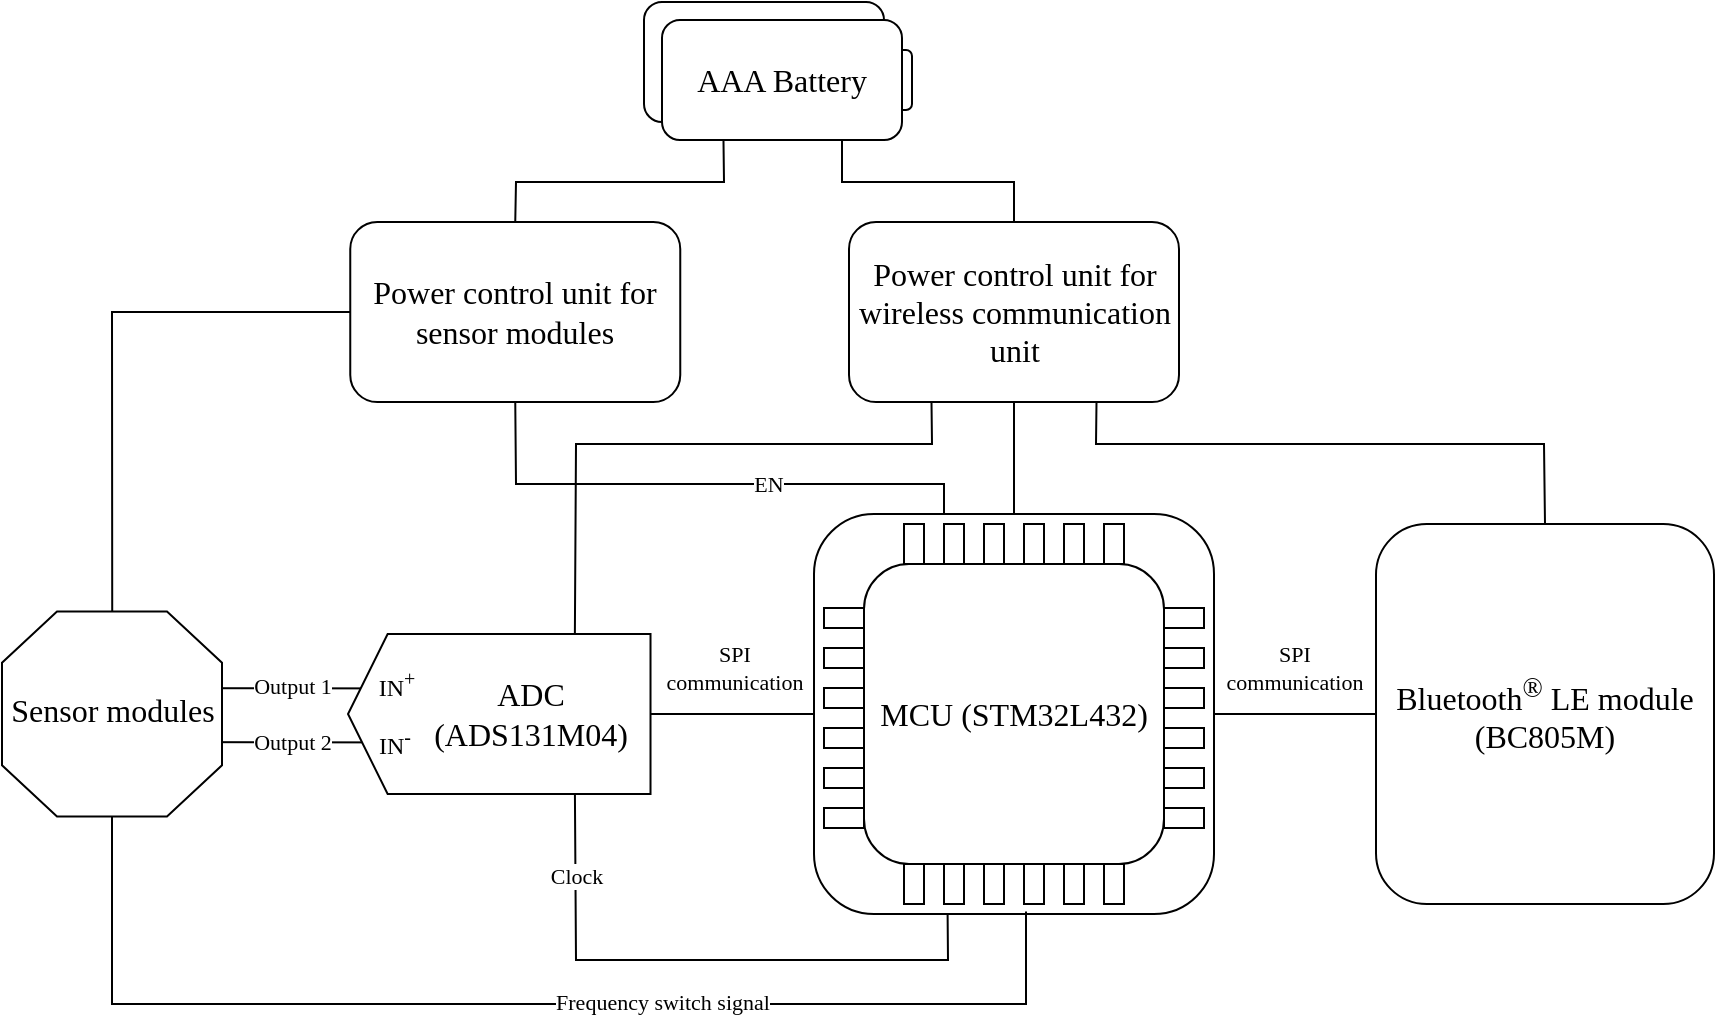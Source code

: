 <mxfile version="22.1.21" type="github">
  <diagram name="ページ1" id="stMijJPVbrqFQnEYRdUH">
    <mxGraphModel dx="1501" dy="1201" grid="1" gridSize="10" guides="1" tooltips="1" connect="1" arrows="1" fold="1" page="0" pageScale="1" pageWidth="827" pageHeight="1169" math="0" shadow="0">
      <root>
        <mxCell id="0" />
        <mxCell id="1" parent="0" />
        <mxCell id="K_4xKni-XRwyty3c8B5O-7" value="&lt;div style=&quot;font-size: 16px;&quot;&gt;&lt;font face=&quot;Times New Roman&quot; style=&quot;font-size: 16px;&quot;&gt;Power control unit for&lt;/font&gt;&lt;/div&gt;&lt;div style=&quot;font-size: 16px;&quot;&gt;&lt;font face=&quot;Times New Roman&quot; style=&quot;font-size: 16px;&quot;&gt;&lt;font style=&quot;font-size: 16px;&quot;&gt;wireless communication unit&lt;/font&gt;&lt;/font&gt;&lt;font face=&quot;UYQuwq_nZaDoub0qu4J1&quot; style=&quot;font-size: 16px;&quot;&gt;&lt;br&gt;&lt;/font&gt;&lt;/div&gt;" style="rounded=1;whiteSpace=wrap;html=1;" parent="1" vertex="1">
          <mxGeometry x="72.5" y="-81" width="165" height="90" as="geometry" />
        </mxCell>
        <mxCell id="K_4xKni-XRwyty3c8B5O-9" value="&lt;font style=&quot;font-size: 16px;&quot;&gt;Bluetooth&lt;sup&gt;®&lt;/sup&gt; LE module (BC805M)&lt;/font&gt;" style="rounded=1;whiteSpace=wrap;html=1;fontFamily=Times New Roman;" parent="1" vertex="1">
          <mxGeometry x="336" y="70" width="169" height="190" as="geometry" />
        </mxCell>
        <mxCell id="K_4xKni-XRwyty3c8B5O-72" value="" style="endArrow=none;html=1;rounded=0;exitX=0.5;exitY=0;exitDx=0;exitDy=0;entryX=0.5;entryY=1;entryDx=0;entryDy=0;" parent="1" source="K_4xKni-XRwyty3c8B5O-71" target="K_4xKni-XRwyty3c8B5O-7" edge="1">
          <mxGeometry width="50" height="50" relative="1" as="geometry">
            <mxPoint x="100" y="30" as="sourcePoint" />
            <mxPoint x="190" y="-10" as="targetPoint" />
          </mxGeometry>
        </mxCell>
        <mxCell id="K_4xKni-XRwyty3c8B5O-74" value="" style="endArrow=none;html=1;rounded=0;entryX=0.5;entryY=1;entryDx=0;entryDy=0;" parent="1" target="K_4xKni-XRwyty3c8B5O-8" edge="1">
          <mxGeometry width="50" height="50" relative="1" as="geometry">
            <mxPoint x="120" y="70" as="sourcePoint" />
            <mxPoint x="-240" y="-70" as="targetPoint" />
            <Array as="points">
              <mxPoint x="120" y="50" />
              <mxPoint x="-94" y="50" />
            </Array>
          </mxGeometry>
        </mxCell>
        <mxCell id="K_4xKni-XRwyty3c8B5O-76" value="&lt;font face=&quot;Times New Roman&quot;&gt;EN&lt;/font&gt;" style="edgeLabel;html=1;align=center;verticalAlign=middle;resizable=0;points=[];" parent="K_4xKni-XRwyty3c8B5O-74" vertex="1" connectable="0">
          <mxGeometry x="0.473" y="-3" relative="1" as="geometry">
            <mxPoint x="94" y="3" as="offset" />
          </mxGeometry>
        </mxCell>
        <mxCell id="K_4xKni-XRwyty3c8B5O-75" value="" style="group" parent="1" vertex="1" connectable="0">
          <mxGeometry x="55" y="65" width="200" height="200" as="geometry" />
        </mxCell>
        <mxCell id="K_4xKni-XRwyty3c8B5O-71" value="" style="rounded=1;whiteSpace=wrap;html=1;container=0;" parent="K_4xKni-XRwyty3c8B5O-75" vertex="1">
          <mxGeometry width="200" height="200" as="geometry" />
        </mxCell>
        <mxCell id="K_4xKni-XRwyty3c8B5O-6" value="&lt;font style=&quot;font-size: 16px;&quot;&gt;MCU (STM32L432)&lt;/font&gt;" style="rounded=1;whiteSpace=wrap;html=1;fontFamily=Times New Roman;container=0;" parent="K_4xKni-XRwyty3c8B5O-75" vertex="1">
          <mxGeometry x="25" y="25" width="150" height="150" as="geometry" />
        </mxCell>
        <mxCell id="K_4xKni-XRwyty3c8B5O-40" value="" style="rounded=0;whiteSpace=wrap;html=1;container=0;rotation=-90;" parent="K_4xKni-XRwyty3c8B5O-75" vertex="1">
          <mxGeometry x="180" y="82" width="10" height="20" as="geometry" />
        </mxCell>
        <mxCell id="K_4xKni-XRwyty3c8B5O-41" value="" style="rounded=0;whiteSpace=wrap;html=1;container=0;rotation=-90;" parent="K_4xKni-XRwyty3c8B5O-75" vertex="1">
          <mxGeometry x="180" y="62" width="10" height="20" as="geometry" />
        </mxCell>
        <mxCell id="K_4xKni-XRwyty3c8B5O-42" value="" style="rounded=0;whiteSpace=wrap;html=1;container=0;rotation=-90;" parent="K_4xKni-XRwyty3c8B5O-75" vertex="1">
          <mxGeometry x="180" y="42" width="10" height="20" as="geometry" />
        </mxCell>
        <mxCell id="K_4xKni-XRwyty3c8B5O-43" value="" style="rounded=0;whiteSpace=wrap;html=1;container=0;rotation=-90;" parent="K_4xKni-XRwyty3c8B5O-75" vertex="1">
          <mxGeometry x="180" y="122" width="10" height="20" as="geometry" />
        </mxCell>
        <mxCell id="K_4xKni-XRwyty3c8B5O-44" value="" style="rounded=0;whiteSpace=wrap;html=1;container=0;rotation=-90;" parent="K_4xKni-XRwyty3c8B5O-75" vertex="1">
          <mxGeometry x="180" y="102" width="10" height="20" as="geometry" />
        </mxCell>
        <mxCell id="K_4xKni-XRwyty3c8B5O-45" value="" style="rounded=0;whiteSpace=wrap;html=1;container=0;rotation=-90;" parent="K_4xKni-XRwyty3c8B5O-75" vertex="1">
          <mxGeometry x="180" y="142" width="10" height="20" as="geometry" />
        </mxCell>
        <mxCell id="K_4xKni-XRwyty3c8B5O-21" value="" style="rounded=0;whiteSpace=wrap;html=1;container=0;" parent="K_4xKni-XRwyty3c8B5O-75" vertex="1">
          <mxGeometry x="105" y="5" width="10" height="20" as="geometry" />
        </mxCell>
        <mxCell id="K_4xKni-XRwyty3c8B5O-22" value="" style="rounded=0;whiteSpace=wrap;html=1;container=0;" parent="K_4xKni-XRwyty3c8B5O-75" vertex="1">
          <mxGeometry x="125" y="5" width="10" height="20" as="geometry" />
        </mxCell>
        <mxCell id="K_4xKni-XRwyty3c8B5O-23" value="" style="rounded=0;whiteSpace=wrap;html=1;container=0;" parent="K_4xKni-XRwyty3c8B5O-75" vertex="1">
          <mxGeometry x="145" y="5" width="10" height="20" as="geometry" />
        </mxCell>
        <mxCell id="K_4xKni-XRwyty3c8B5O-24" value="" style="rounded=0;whiteSpace=wrap;html=1;container=0;" parent="K_4xKni-XRwyty3c8B5O-75" vertex="1">
          <mxGeometry x="65" y="5" width="10" height="20" as="geometry" />
        </mxCell>
        <mxCell id="K_4xKni-XRwyty3c8B5O-25" value="" style="rounded=0;whiteSpace=wrap;html=1;container=0;" parent="K_4xKni-XRwyty3c8B5O-75" vertex="1">
          <mxGeometry x="85" y="5" width="10" height="20" as="geometry" />
        </mxCell>
        <mxCell id="K_4xKni-XRwyty3c8B5O-27" value="" style="rounded=0;whiteSpace=wrap;html=1;container=0;" parent="K_4xKni-XRwyty3c8B5O-75" vertex="1">
          <mxGeometry x="45" y="5" width="10" height="20" as="geometry" />
        </mxCell>
        <mxCell id="K_4xKni-XRwyty3c8B5O-57" value="" style="rounded=0;whiteSpace=wrap;html=1;container=0;rotation=-90;" parent="K_4xKni-XRwyty3c8B5O-75" vertex="1">
          <mxGeometry x="10" y="82" width="10" height="20" as="geometry" />
        </mxCell>
        <mxCell id="K_4xKni-XRwyty3c8B5O-58" value="" style="rounded=0;whiteSpace=wrap;html=1;container=0;rotation=-90;" parent="K_4xKni-XRwyty3c8B5O-75" vertex="1">
          <mxGeometry x="10" y="62" width="10" height="20" as="geometry" />
        </mxCell>
        <mxCell id="K_4xKni-XRwyty3c8B5O-59" value="" style="rounded=0;whiteSpace=wrap;html=1;container=0;rotation=-90;" parent="K_4xKni-XRwyty3c8B5O-75" vertex="1">
          <mxGeometry x="10" y="42" width="10" height="20" as="geometry" />
        </mxCell>
        <mxCell id="K_4xKni-XRwyty3c8B5O-60" value="" style="rounded=0;whiteSpace=wrap;html=1;container=0;rotation=-90;" parent="K_4xKni-XRwyty3c8B5O-75" vertex="1">
          <mxGeometry x="10" y="122" width="10" height="20" as="geometry" />
        </mxCell>
        <mxCell id="K_4xKni-XRwyty3c8B5O-61" value="" style="rounded=0;whiteSpace=wrap;html=1;container=0;rotation=-90;" parent="K_4xKni-XRwyty3c8B5O-75" vertex="1">
          <mxGeometry x="10" y="102" width="10" height="20" as="geometry" />
        </mxCell>
        <mxCell id="K_4xKni-XRwyty3c8B5O-62" value="" style="rounded=0;whiteSpace=wrap;html=1;container=0;rotation=-90;" parent="K_4xKni-XRwyty3c8B5O-75" vertex="1">
          <mxGeometry x="10" y="142" width="10" height="20" as="geometry" />
        </mxCell>
        <mxCell id="K_4xKni-XRwyty3c8B5O-64" value="" style="rounded=0;whiteSpace=wrap;html=1;container=0;" parent="K_4xKni-XRwyty3c8B5O-75" vertex="1">
          <mxGeometry x="105" y="175" width="10" height="20" as="geometry" />
        </mxCell>
        <mxCell id="K_4xKni-XRwyty3c8B5O-65" value="" style="rounded=0;whiteSpace=wrap;html=1;container=0;" parent="K_4xKni-XRwyty3c8B5O-75" vertex="1">
          <mxGeometry x="125" y="175" width="10" height="20" as="geometry" />
        </mxCell>
        <mxCell id="K_4xKni-XRwyty3c8B5O-66" value="" style="rounded=0;whiteSpace=wrap;html=1;container=0;" parent="K_4xKni-XRwyty3c8B5O-75" vertex="1">
          <mxGeometry x="145" y="175" width="10" height="20" as="geometry" />
        </mxCell>
        <mxCell id="K_4xKni-XRwyty3c8B5O-67" value="" style="rounded=0;whiteSpace=wrap;html=1;container=0;" parent="K_4xKni-XRwyty3c8B5O-75" vertex="1">
          <mxGeometry x="65" y="175" width="10" height="20" as="geometry" />
        </mxCell>
        <mxCell id="K_4xKni-XRwyty3c8B5O-68" value="" style="rounded=0;whiteSpace=wrap;html=1;container=0;" parent="K_4xKni-XRwyty3c8B5O-75" vertex="1">
          <mxGeometry x="85" y="175" width="10" height="20" as="geometry" />
        </mxCell>
        <mxCell id="K_4xKni-XRwyty3c8B5O-69" value="" style="rounded=0;whiteSpace=wrap;html=1;container=0;" parent="K_4xKni-XRwyty3c8B5O-75" vertex="1">
          <mxGeometry x="45" y="175" width="10" height="20" as="geometry" />
        </mxCell>
        <mxCell id="K_4xKni-XRwyty3c8B5O-78" value="" style="endArrow=none;html=1;rounded=0;exitX=0;exitY=0.25;exitDx=0;exitDy=0;entryX=0.25;entryY=1;entryDx=0;entryDy=0;" parent="1" source="K_4xKni-XRwyty3c8B5O-11" target="K_4xKni-XRwyty3c8B5O-7" edge="1">
          <mxGeometry width="50" height="50" relative="1" as="geometry">
            <mxPoint x="105" y="-20" as="sourcePoint" />
            <mxPoint x="150" y="-30" as="targetPoint" />
            <Array as="points">
              <mxPoint x="-64" y="30" />
              <mxPoint x="114" y="30" />
            </Array>
          </mxGeometry>
        </mxCell>
        <mxCell id="K_4xKni-XRwyty3c8B5O-8" value="&lt;div style=&quot;font-size: 16px;&quot;&gt;&lt;font face=&quot;Times New Roman&quot; style=&quot;font-size: 16px;&quot;&gt;Power control unit for&lt;/font&gt;&lt;/div&gt;&lt;div style=&quot;font-size: 16px;&quot;&gt;&lt;font face=&quot;Times New Roman&quot; style=&quot;font-size: 16px;&quot;&gt;sensor modules&lt;br&gt;&lt;/font&gt;&lt;/div&gt;" style="rounded=1;whiteSpace=wrap;html=1;" parent="1" vertex="1">
          <mxGeometry x="-176.87" y="-81" width="165" height="90" as="geometry" />
        </mxCell>
        <mxCell id="K_4xKni-XRwyty3c8B5O-79" value="" style="endArrow=none;html=1;rounded=0;entryX=0;entryY=0.5;entryDx=0;entryDy=0;" parent="1" source="K_4xKni-XRwyty3c8B5O-12" target="K_4xKni-XRwyty3c8B5O-71" edge="1">
          <mxGeometry width="50" height="50" relative="1" as="geometry">
            <mxPoint x="-250" y="-200" as="sourcePoint" />
            <mxPoint x="-200" y="-250" as="targetPoint" />
          </mxGeometry>
        </mxCell>
        <mxCell id="K_4xKni-XRwyty3c8B5O-84" value="&lt;div&gt;&lt;font face=&quot;Times New Roman&quot;&gt;SPI&lt;/font&gt;&lt;/div&gt;&lt;div&gt;&lt;font face=&quot;Times New Roman&quot;&gt;communication&lt;br&gt;&lt;/font&gt;&lt;/div&gt;" style="edgeLabel;html=1;align=center;verticalAlign=middle;resizable=0;points=[];" parent="K_4xKni-XRwyty3c8B5O-79" vertex="1" connectable="0">
          <mxGeometry x="0.221" relative="1" as="geometry">
            <mxPoint x="-9" y="-23" as="offset" />
          </mxGeometry>
        </mxCell>
        <mxCell id="K_4xKni-XRwyty3c8B5O-80" value="" style="endArrow=none;html=1;rounded=0;entryX=0;entryY=0.5;entryDx=0;entryDy=0;exitX=1;exitY=0.5;exitDx=0;exitDy=0;" parent="1" source="K_4xKni-XRwyty3c8B5O-71" target="K_4xKni-XRwyty3c8B5O-9" edge="1">
          <mxGeometry width="50" height="50" relative="1" as="geometry">
            <mxPoint x="255" y="160" as="sourcePoint" />
            <mxPoint x="310" y="160" as="targetPoint" />
          </mxGeometry>
        </mxCell>
        <mxCell id="K_4xKni-XRwyty3c8B5O-83" value="&lt;div&gt;&lt;font face=&quot;Times New Roman&quot;&gt;SPI&lt;/font&gt;&lt;/div&gt;&lt;div&gt;&lt;font face=&quot;Times New Roman&quot;&gt;communication&lt;/font&gt;&lt;/div&gt;" style="edgeLabel;html=1;align=center;verticalAlign=middle;resizable=0;points=[];" parent="K_4xKni-XRwyty3c8B5O-80" vertex="1" connectable="0">
          <mxGeometry x="-0.075" relative="1" as="geometry">
            <mxPoint x="2" y="-23" as="offset" />
          </mxGeometry>
        </mxCell>
        <mxCell id="K_4xKni-XRwyty3c8B5O-85" value="" style="endArrow=none;html=1;rounded=0;exitX=0.5;exitY=0;exitDx=0;exitDy=0;entryX=0.75;entryY=1;entryDx=0;entryDy=0;" parent="1" source="K_4xKni-XRwyty3c8B5O-9" target="K_4xKni-XRwyty3c8B5O-7" edge="1">
          <mxGeometry width="50" height="50" relative="1" as="geometry">
            <mxPoint x="165" y="75" as="sourcePoint" />
            <mxPoint x="190" y="-30" as="targetPoint" />
            <Array as="points">
              <mxPoint x="420" y="30" />
              <mxPoint x="196" y="30" />
            </Array>
          </mxGeometry>
        </mxCell>
        <mxCell id="K_4xKni-XRwyty3c8B5O-87" value="" style="endArrow=none;html=1;rounded=0;exitX=0.5;exitY=0;exitDx=0;exitDy=0;entryX=0.75;entryY=1;entryDx=0;entryDy=0;" parent="1" source="K_4xKni-XRwyty3c8B5O-7" target="K_4xKni-XRwyty3c8B5O-1" edge="1">
          <mxGeometry width="50" height="50" relative="1" as="geometry">
            <mxPoint x="165" y="144" as="sourcePoint" />
            <mxPoint x="165" y="19" as="targetPoint" />
            <Array as="points">
              <mxPoint x="155" y="-101" />
              <mxPoint x="69" y="-101" />
            </Array>
          </mxGeometry>
        </mxCell>
        <mxCell id="K_4xKni-XRwyty3c8B5O-88" value="" style="endArrow=none;html=1;rounded=0;exitX=0.5;exitY=0;exitDx=0;exitDy=0;entryX=0.25;entryY=0;entryDx=0;entryDy=0;" parent="1" target="K_4xKni-XRwyty3c8B5O-1" edge="1">
          <mxGeometry width="50" height="50" relative="1" as="geometry">
            <mxPoint x="-94.37" y="-81" as="sourcePoint" />
            <mxPoint x="10" y="-121" as="targetPoint" />
            <Array as="points">
              <mxPoint x="-94" y="-101" />
              <mxPoint x="10" y="-101" />
            </Array>
          </mxGeometry>
        </mxCell>
        <mxCell id="K_4xKni-XRwyty3c8B5O-4" value="" style="rounded=1;whiteSpace=wrap;html=1;fontSize=16;container=0;" parent="1" vertex="1">
          <mxGeometry x="-30" y="-191" width="120" height="60" as="geometry" />
        </mxCell>
        <mxCell id="K_4xKni-XRwyty3c8B5O-3" value="" style="rounded=1;whiteSpace=wrap;html=1;container=0;" parent="1" vertex="1">
          <mxGeometry x="84" y="-167" width="20" height="30" as="geometry" />
        </mxCell>
        <mxCell id="K_4xKni-XRwyty3c8B5O-1" value="AAA Battery" style="rounded=1;whiteSpace=wrap;html=1;fontSize=16;fontFamily=Times New Roman;container=0;" parent="1" vertex="1">
          <mxGeometry x="-21" y="-182" width="120" height="60" as="geometry" />
        </mxCell>
        <mxCell id="K_4xKni-XRwyty3c8B5O-92" value="" style="endArrow=none;html=1;rounded=0;entryX=0.991;entryY=0.56;entryDx=0;entryDy=0;entryPerimeter=0;fontFamily=Times New Roman;" parent="1" edge="1">
          <mxGeometry width="50" height="50" relative="1" as="geometry">
            <mxPoint x="-340" y="152" as="sourcePoint" />
            <mxPoint x="-126.36" y="152.3" as="targetPoint" />
          </mxGeometry>
        </mxCell>
        <mxCell id="K_4xKni-XRwyty3c8B5O-97" value="&lt;font face=&quot;Times New Roman&quot;&gt;Output 1&lt;/font&gt;" style="edgeLabel;html=1;align=center;verticalAlign=middle;resizable=0;points=[];" parent="K_4xKni-XRwyty3c8B5O-92" vertex="1" connectable="0">
          <mxGeometry x="0.251" y="1" relative="1" as="geometry">
            <mxPoint as="offset" />
          </mxGeometry>
        </mxCell>
        <mxCell id="K_4xKni-XRwyty3c8B5O-93" value="" style="endArrow=none;html=1;rounded=0;entryX=1.029;entryY=0.559;entryDx=0;entryDy=0;entryPerimeter=0;" parent="1" edge="1">
          <mxGeometry width="50" height="50" relative="1" as="geometry">
            <mxPoint x="-340" y="179" as="sourcePoint" />
            <mxPoint x="-124.84" y="179.27" as="targetPoint" />
            <Array as="points">
              <mxPoint x="-280" y="179" />
            </Array>
          </mxGeometry>
        </mxCell>
        <mxCell id="K_4xKni-XRwyty3c8B5O-98" value="&lt;font face=&quot;Times New Roman&quot;&gt;Output 2&lt;br&gt;&lt;/font&gt;" style="edgeLabel;html=1;align=center;verticalAlign=middle;resizable=0;points=[];" parent="K_4xKni-XRwyty3c8B5O-93" vertex="1" connectable="0">
          <mxGeometry x="0.306" y="-2" relative="1" as="geometry">
            <mxPoint x="-7" y="-2" as="offset" />
          </mxGeometry>
        </mxCell>
        <mxCell id="K_4xKni-XRwyty3c8B5O-95" value="" style="endArrow=none;html=1;rounded=0;entryX=0;entryY=0.5;entryDx=0;entryDy=0;exitX=0.501;exitY=0.015;exitDx=0;exitDy=0;exitPerimeter=0;" parent="1" source="K_4xKni-XRwyty3c8B5O-89" target="K_4xKni-XRwyty3c8B5O-8" edge="1">
          <mxGeometry width="50" height="50" relative="1" as="geometry">
            <mxPoint x="-290" y="90" as="sourcePoint" />
            <mxPoint x="-206" y="-90" as="targetPoint" />
            <Array as="points">
              <mxPoint x="-296" y="-36" />
              <mxPoint x="-240" y="-36" />
            </Array>
          </mxGeometry>
        </mxCell>
        <mxCell id="K_4xKni-XRwyty3c8B5O-96" value="" style="endArrow=none;html=1;rounded=0;exitX=0.53;exitY=0.994;exitDx=0;exitDy=0;exitPerimeter=0;" parent="1" source="K_4xKni-XRwyty3c8B5O-71" target="K_4xKni-XRwyty3c8B5O-89" edge="1">
          <mxGeometry width="50" height="50" relative="1" as="geometry">
            <mxPoint x="165" y="75" as="sourcePoint" />
            <mxPoint x="-340" y="190" as="targetPoint" />
            <Array as="points">
              <mxPoint x="161" y="310" />
              <mxPoint x="-296" y="310" />
            </Array>
          </mxGeometry>
        </mxCell>
        <mxCell id="K_4xKni-XRwyty3c8B5O-99" value="&lt;font face=&quot;Times New Roman&quot;&gt;Frequency switch signal&lt;/font&gt;" style="edgeLabel;html=1;align=center;verticalAlign=middle;resizable=0;points=[];" parent="K_4xKni-XRwyty3c8B5O-96" vertex="1" connectable="0">
          <mxGeometry x="-0.236" y="2" relative="1" as="geometry">
            <mxPoint y="-3" as="offset" />
          </mxGeometry>
        </mxCell>
        <mxCell id="K_4xKni-XRwyty3c8B5O-89" value="&lt;font style=&quot;font-size: 16px;&quot; face=&quot;Times New Roman&quot;&gt;Sensor modules&lt;br&gt;&lt;/font&gt;" style="verticalLabelPosition=bottom;verticalAlign=top;html=1;shape=mxgraph.basic.polygon;polyCoords=[[0.25,0],[0.75,0],[1,0.25],[1,0.75],[0.75,1],[0.25,1],[0,0.75],[0,0.25]];polyline=0;spacingBottom=0;spacing=-67;" parent="1" vertex="1">
          <mxGeometry x="-351" y="113.76" width="110" height="102.49" as="geometry" />
        </mxCell>
        <mxCell id="K_4xKni-XRwyty3c8B5O-102" value="" style="endArrow=none;html=1;rounded=0;exitX=0.334;exitY=1.009;exitDx=0;exitDy=0;entryX=1;entryY=0.25;entryDx=0;entryDy=0;exitPerimeter=0;" parent="1" edge="1">
          <mxGeometry width="50" height="50" relative="1" as="geometry">
            <mxPoint x="121.8" y="264.8" as="sourcePoint" />
            <mxPoint x="-64.557" y="203.005" as="targetPoint" />
            <Array as="points">
              <mxPoint x="122" y="288" />
              <mxPoint x="-64" y="288" />
            </Array>
          </mxGeometry>
        </mxCell>
        <mxCell id="K_4xKni-XRwyty3c8B5O-103" value="&lt;font face=&quot;Times New Roman&quot;&gt;Clock&lt;/font&gt;" style="edgeLabel;html=1;align=center;verticalAlign=middle;resizable=0;points=[];" parent="K_4xKni-XRwyty3c8B5O-102" vertex="1" connectable="0">
          <mxGeometry x="0.707" relative="1" as="geometry">
            <mxPoint as="offset" />
          </mxGeometry>
        </mxCell>
        <mxCell id="K_4xKni-XRwyty3c8B5O-15" value="" style="group" parent="1" vertex="1" connectable="0">
          <mxGeometry x="-177.995" y="125.005" width="151.25" height="80" as="geometry" />
        </mxCell>
        <mxCell id="K_4xKni-XRwyty3c8B5O-11" value="" style="shape=offPageConnector;whiteSpace=wrap;html=1;rotation=90;size=0.131;direction=east;" parent="K_4xKni-XRwyty3c8B5O-15" vertex="1">
          <mxGeometry x="35.625" y="-35.625" width="80" height="151.25" as="geometry" />
        </mxCell>
        <mxCell id="K_4xKni-XRwyty3c8B5O-12" value="&lt;div&gt;&lt;font style=&quot;font-size: 16px;&quot; face=&quot;Times New Roman&quot;&gt;ADC&lt;/font&gt;&lt;/div&gt;&lt;div&gt;&lt;font style=&quot;font-size: 16px;&quot; face=&quot;Times New Roman&quot;&gt;(ADS131M04)&lt;/font&gt;&lt;/div&gt;" style="text;html=1;align=center;verticalAlign=middle;resizable=0;points=[];autosize=1;strokeColor=none;fillColor=none;" parent="K_4xKni-XRwyty3c8B5O-15" vertex="1">
          <mxGeometry x="31.245" y="14.995" width="120" height="50" as="geometry" />
        </mxCell>
        <mxCell id="K_4xKni-XRwyty3c8B5O-13" value="&lt;font style=&quot;font-size: 12px;&quot; face=&quot;Times New Roman&quot;&gt;IN&lt;sup&gt;+&lt;/sup&gt;&lt;/font&gt;" style="text;html=1;align=center;verticalAlign=middle;resizable=0;points=[];autosize=1;strokeColor=none;fillColor=none;" parent="K_4xKni-XRwyty3c8B5O-15" vertex="1">
          <mxGeometry x="3.995" y="9.495" width="40" height="30" as="geometry" />
        </mxCell>
        <mxCell id="K_4xKni-XRwyty3c8B5O-14" value="&lt;font face=&quot;Times New Roman&quot;&gt;IN&lt;sup&gt;-&lt;/sup&gt;&lt;/font&gt;" style="text;html=1;align=center;verticalAlign=middle;resizable=0;points=[];autosize=1;strokeColor=none;fillColor=none;" parent="K_4xKni-XRwyty3c8B5O-15" vertex="1">
          <mxGeometry x="2.995" y="38.495" width="40" height="30" as="geometry" />
        </mxCell>
      </root>
    </mxGraphModel>
  </diagram>
</mxfile>
